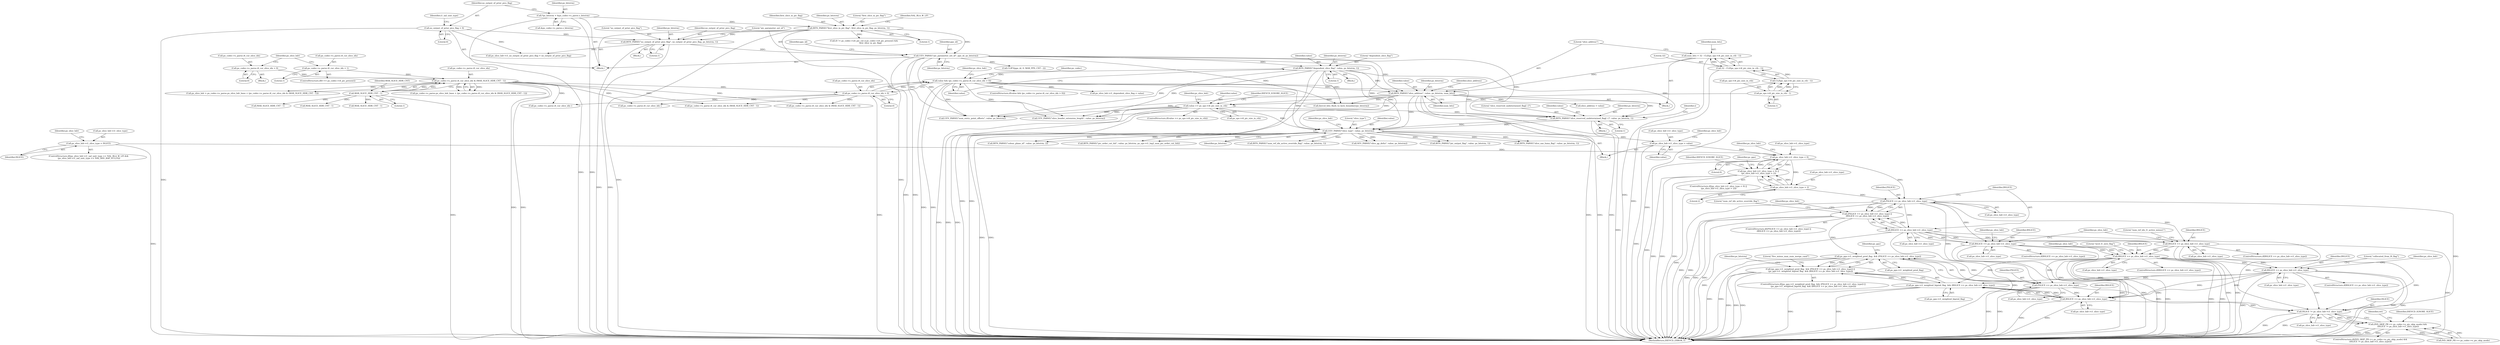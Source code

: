digraph "0_Android_a1424724a00d62ac5efa0e27953eed66850d662f@pointer" {
"1000620" [label="(Call,ps_slice_hdr->i1_slice_type < 0)"];
"1000613" [label="(Call,ps_slice_hdr->i1_slice_type = ISLICE)"];
"1000596" [label="(Call,ps_slice_hdr->i1_slice_type = value)"];
"1000592" [label="(Call,UEV_PARSE(\"slice_type\", value, ps_bitstrm))"];
"1000587" [label="(Call,BITS_PARSE(\"slice_reserved_undetermined_flag[ i ]\", value, ps_bitstrm, 1))"];
"1000537" [label="(Call,value >= ps_sps->i4_pic_size_in_ctb)"];
"1000528" [label="(Call,BITS_PARSE(\"slice_address\", value, ps_bitstrm, num_bits))"];
"1000428" [label="(Call,value && (ps_codec->s_parse.i4_cur_slice_idx > 0))"];
"1000422" [label="(Call,BITS_PARSE(\"dependent_slice_flag\", value, ps_bitstrm, 1))"];
"1000209" [label="(Call,UEV_PARSE(\"pic_parameter_set_id\", pps_id, ps_bitstrm))"];
"1000204" [label="(Call,BITS_PARSE(\"no_output_of_prior_pics_flag\", no_output_of_prior_pics_flag, ps_bitstrm, 1))"];
"1000159" [label="(Call,no_output_of_prior_pics_flag = 0)"];
"1000190" [label="(Call,BITS_PARSE(\"first_slice_in_pic_flag\", first_slice_in_pic_flag, ps_bitstrm, 1))"];
"1000147" [label="(Call,*ps_bitstrm = &ps_codec->s_parse.s_bitstrm)"];
"1000430" [label="(Call,ps_codec->s_parse.i4_cur_slice_idx > 0)"];
"1000405" [label="(Call,ps_codec->s_parse.i4_cur_slice_idx & (MAX_SLICE_HDR_CNT - 1))"];
"1000375" [label="(Call,ps_codec->s_parse.i4_cur_slice_idx = 0)"];
"1000390" [label="(Call,ps_codec->s_parse.i4_cur_slice_idx = 1)"];
"1000411" [label="(Call,MAX_SLICE_HDR_CNT - 1)"];
"1000518" [label="(Call,num_bits = 32 - CLZ(ps_sps->i4_pic_size_in_ctb - 1))"];
"1000520" [label="(Call,32 - CLZ(ps_sps->i4_pic_size_in_ctb - 1))"];
"1000522" [label="(Call,CLZ(ps_sps->i4_pic_size_in_ctb - 1))"];
"1000523" [label="(Call,ps_sps->i4_pic_size_in_ctb - 1)"];
"1000619" [label="(Call,(ps_slice_hdr->i1_slice_type < 0) ||\n (ps_slice_hdr->i1_slice_type > 2))"];
"1000625" [label="(Call,ps_slice_hdr->i1_slice_type > 2)"];
"1001158" [label="(Call,PSLICE == ps_slice_hdr->i1_slice_type)"];
"1001157" [label="(Call,(PSLICE == ps_slice_hdr->i1_slice_type) ||\n (BSLICE == ps_slice_hdr->i1_slice_type))"];
"1001409" [label="(Call,ps_pps->i1_weighted_pred_flag  && (PSLICE == ps_slice_hdr->i1_slice_type))"];
"1001408" [label="(Call,(ps_pps->i1_weighted_pred_flag  && (PSLICE == ps_slice_hdr->i1_slice_type)) ||\n (ps_pps->i1_weighted_bipred_flag  && (BSLICE == ps_slice_hdr->i1_slice_type)))"];
"1001163" [label="(Call,BSLICE == ps_slice_hdr->i1_slice_type)"];
"1001196" [label="(Call,BSLICE == ps_slice_hdr->i1_slice_type)"];
"1001296" [label="(Call,BSLICE == ps_slice_hdr->i1_slice_type)"];
"1001348" [label="(Call,BSLICE == ps_slice_hdr->i1_slice_type)"];
"1001413" [label="(Call,PSLICE == ps_slice_hdr->i1_slice_type)"];
"1001422" [label="(Call,BSLICE == ps_slice_hdr->i1_slice_type)"];
"1001418" [label="(Call,ps_pps->i1_weighted_bipred_flag  && (BSLICE == ps_slice_hdr->i1_slice_type))"];
"1002596" [label="(Call,ISLICE != ps_slice_hdr->i1_slice_type)"];
"1002590" [label="(Call,(IVD_SKIP_PB == ps_codec->e_pic_skip_mode) &&\n (ISLICE != ps_slice_hdr->i1_slice_type))"];
"1001223" [label="(Call,BSLICE == ps_slice_hdr->i1_slice_type)"];
"1000533" [label="(Call,slice_address = value)"];
"1000192" [label="(Identifier,first_slice_in_pic_flag)"];
"1001197" [label="(Identifier,BSLICE)"];
"1000629" [label="(Literal,2)"];
"1000194" [label="(Literal,1)"];
"1000412" [label="(Identifier,MAX_SLICE_HDR_CNT)"];
"1001164" [label="(Identifier,BSLICE)"];
"1000539" [label="(Call,ps_sps->i4_pic_size_in_ctb)"];
"1001413" [label="(Call,PSLICE == ps_slice_hdr->i1_slice_type)"];
"1000595" [label="(Identifier,ps_bitstrm)"];
"1001355" [label="(Literal,\"collocated_from_l0_flag\")"];
"1000381" [label="(Literal,0)"];
"1001368" [label="(Identifier,ps_slice_hdr)"];
"1001231" [label="(Identifier,ps_slice_hdr)"];
"1000406" [label="(Call,ps_codec->s_parse.i4_cur_slice_idx)"];
"1000436" [label="(Literal,0)"];
"1000620" [label="(Call,ps_slice_hdr->i1_slice_type < 0)"];
"1001314" [label="(Identifier,ps_slice_hdr)"];
"1001298" [label="(Call,ps_slice_hdr->i1_slice_type)"];
"1000413" [label="(Literal,1)"];
"1000208" [label="(Literal,1)"];
"1001420" [label="(Identifier,ps_pps)"];
"1000596" [label="(Call,ps_slice_hdr->i1_slice_type = value)"];
"1000530" [label="(Identifier,value)"];
"1001408" [label="(Call,(ps_pps->i1_weighted_pred_flag  && (PSLICE == ps_slice_hdr->i1_slice_type)) ||\n (ps_pps->i1_weighted_bipred_flag  && (BSLICE == ps_slice_hdr->i1_slice_type)))"];
"1000462" [label="(Identifier,ps_slice_hdr)"];
"1000161" [label="(Literal,0)"];
"1001196" [label="(Call,BSLICE == ps_slice_hdr->i1_slice_type)"];
"1001156" [label="(ControlStructure,if((PSLICE == ps_slice_hdr->i1_slice_type) ||\n (BSLICE == ps_slice_hdr->i1_slice_type)))"];
"1002589" [label="(ControlStructure,if((IVD_SKIP_PB == ps_codec->e_pic_skip_mode) &&\n (ISLICE != ps_slice_hdr->i1_slice_type)))"];
"1001771" [label="(Call,ps_codec->s_parse.i4_cur_slice_idx--)"];
"1000148" [label="(Identifier,ps_bitstrm)"];
"1001303" [label="(Literal,\"mvd_l1_zero_flag\")"];
"1002507" [label="(Call,ps_codec->s_parse.i4_cur_slice_idx & (MAX_SLICE_HDR_CNT - 1))"];
"1000625" [label="(Call,ps_slice_hdr->i1_slice_type > 2)"];
"1000391" [label="(Call,ps_codec->s_parse.i4_cur_slice_idx)"];
"1001348" [label="(Call,BSLICE == ps_slice_hdr->i1_slice_type)"];
"1001347" [label="(ControlStructure,if(BSLICE == ps_slice_hdr->i1_slice_type))"];
"1000430" [label="(Call,ps_codec->s_parse.i4_cur_slice_idx > 0)"];
"1000424" [label="(Identifier,value)"];
"1000397" [label="(Call,ps_slice_hdr = ps_codec->s_parse.ps_slice_hdr_base + (ps_codec->s_parse.i4_cur_slice_idx & (MAX_SLICE_HDR_CNT - 1)))"];
"1001169" [label="(Call,BITS_PARSE(\"num_ref_idx_active_override_flag\", value, ps_bitstrm, 1))"];
"1002016" [label="(Call,ihevcd_bits_flush_to_byte_boundary(ps_bitstrm))"];
"1000212" [label="(Identifier,ps_bitstrm)"];
"1002605" [label="(Identifier,ret)"];
"1001165" [label="(Call,ps_slice_hdr->i1_slice_type)"];
"1000516" [label="(Block,)"];
"1000190" [label="(Call,BITS_PARSE(\"first_slice_in_pic_flag\", first_slice_in_pic_flag, ps_bitstrm, 1))"];
"1000384" [label="(ControlStructure,if(0 == ps_codec->i4_pic_present))"];
"1000440" [label="(Call,ps_codec->s_parse.i4_cur_slice_idx & (MAX_SLICE_HDR_CNT - 1))"];
"1001295" [label="(ControlStructure,if(BSLICE == ps_slice_hdr->i1_slice_type))"];
"1001410" [label="(Call,ps_pps->i1_weighted_pred_flag)"];
"1002606" [label="(MethodReturn,IHEVCD_ERROR_T)"];
"1001423" [label="(Identifier,BSLICE)"];
"1001429" [label="(Identifier,ps_bitstrm)"];
"1002598" [label="(Call,ps_slice_hdr->i1_slice_type)"];
"1000427" [label="(ControlStructure,if(value && (ps_codec->s_parse.i4_cur_slice_idx > 0)))"];
"1000614" [label="(Call,ps_slice_hdr->i1_slice_type)"];
"1000522" [label="(Call,CLZ(ps_sps->i4_pic_size_in_ctb - 1))"];
"1002596" [label="(Call,ISLICE != ps_slice_hdr->i1_slice_type)"];
"1000585" [label="(Identifier,i)"];
"1001454" [label="(Call,SEV_PARSE(\"slice_qp_delta\", value, ps_bitstrm))"];
"1001990" [label="(Call,UEV_PARSE(\"slice_header_extension_length\", value, ps_bitstrm))"];
"1000598" [label="(Identifier,ps_slice_hdr)"];
"1000518" [label="(Call,num_bits = 32 - CLZ(ps_sps->i4_pic_size_in_ctb - 1))"];
"1000536" [label="(ControlStructure,if(value >= ps_sps->i4_pic_size_in_ctb))"];
"1001225" [label="(Call,ps_slice_hdr->i1_slice_type)"];
"1000519" [label="(Identifier,num_bits)"];
"1000597" [label="(Call,ps_slice_hdr->i1_slice_type)"];
"1000446" [label="(Call,MAX_SLICE_HDR_CNT - 1)"];
"1000520" [label="(Call,32 - CLZ(ps_sps->i4_pic_size_in_ctb - 1))"];
"1000375" [label="(Call,ps_codec->s_parse.i4_cur_slice_idx = 0)"];
"1001296" [label="(Call,BSLICE == ps_slice_hdr->i1_slice_type)"];
"1000624" [label="(Literal,0)"];
"1000390" [label="(Call,ps_codec->s_parse.i4_cur_slice_idx = 1)"];
"1000587" [label="(Call,BITS_PARSE(\"slice_reserved_undetermined_flag[ i ]\", value, ps_bitstrm, 1))"];
"1000206" [label="(Identifier,no_output_of_prior_pics_flag)"];
"1000552" [label="(Identifier,ps_slice_hdr)"];
"1000396" [label="(Literal,1)"];
"1001418" [label="(Call,ps_pps->i1_weighted_bipred_flag  && (BSLICE == ps_slice_hdr->i1_slice_type))"];
"1001419" [label="(Call,ps_pps->i1_weighted_bipred_flag)"];
"1000588" [label="(Literal,\"slice_reserved_undetermined_flag[ i ]\")"];
"1000460" [label="(Call,ps_slice_hdr->i1_dependent_slice_flag = value)"];
"1000613" [label="(Call,ps_slice_hdr->i1_slice_type = ISLICE)"];
"1000622" [label="(Identifier,ps_slice_hdr)"];
"1000589" [label="(Identifier,value)"];
"1000215" [label="(Call,CLIP3(pps_id, 0, MAX_PPS_CNT - 2))"];
"1000501" [label="(Call,ps_slice_hdr->i1_no_output_of_prior_pics_flag = no_output_of_prior_pics_flag)"];
"1001414" [label="(Identifier,PSLICE)"];
"1000210" [label="(Literal,\"pic_parameter_set_id\")"];
"1001407" [label="(ControlStructure,if((ps_pps->i1_weighted_pred_flag  && (PSLICE == ps_slice_hdr->i1_slice_type)) ||\n (ps_pps->i1_weighted_bipred_flag  && (BSLICE == ps_slice_hdr->i1_slice_type))))"];
"1000600" [label="(Identifier,value)"];
"1000617" [label="(Identifier,ISLICE)"];
"1001422" [label="(Call,BSLICE == ps_slice_hdr->i1_slice_type)"];
"1000431" [label="(Call,ps_codec->s_parse.i4_cur_slice_idx)"];
"1000425" [label="(Identifier,ps_bitstrm)"];
"1000426" [label="(Literal,1)"];
"1001170" [label="(Literal,\"num_ref_idx_active_override_flag\")"];
"1000205" [label="(Literal,\"no_output_of_prior_pics_flag\")"];
"1000637" [label="(Call,BITS_PARSE(\"pic_output_flag\", value, ps_bitstrm, 1))"];
"1000593" [label="(Literal,\"slice_type\")"];
"1000193" [label="(Identifier,ps_bitstrm)"];
"1000591" [label="(Literal,1)"];
"1001224" [label="(Identifier,BSLICE)"];
"1000532" [label="(Identifier,num_bits)"];
"1000537" [label="(Call,value >= ps_sps->i4_pic_size_in_ctb)"];
"1000147" [label="(Call,*ps_bitstrm = &ps_codec->s_parse.s_bitstrm)"];
"1001409" [label="(Call,ps_pps->i1_weighted_pred_flag  && (PSLICE == ps_slice_hdr->i1_slice_type))"];
"1000529" [label="(Literal,\"slice_address\")"];
"1000149" [label="(Call,&ps_codec->s_parse.s_bitstrm)"];
"1000619" [label="(Call,(ps_slice_hdr->i1_slice_type < 0) ||\n (ps_slice_hdr->i1_slice_type > 2))"];
"1001350" [label="(Call,ps_slice_hdr->i1_slice_type)"];
"1000429" [label="(Identifier,value)"];
"1001158" [label="(Call,PSLICE == ps_slice_hdr->i1_slice_type)"];
"1000191" [label="(Literal,\"first_slice_in_pic_flag\")"];
"1000428" [label="(Call,value && (ps_codec->s_parse.i4_cur_slice_idx > 0))"];
"1000421" [label="(Block,)"];
"1001106" [label="(Call,BITS_PARSE(\"slice_sao_luma_flag\", value, ps_bitstrm, 1))"];
"1000405" [label="(Call,ps_codec->s_parse.i4_cur_slice_idx & (MAX_SLICE_HDR_CNT - 1))"];
"1001446" [label="(Identifier,ps_slice_hdr)"];
"1001198" [label="(Call,ps_slice_hdr->i1_slice_type)"];
"1001157" [label="(Call,(PSLICE == ps_slice_hdr->i1_slice_type) ||\n (BSLICE == ps_slice_hdr->i1_slice_type))"];
"1000659" [label="(Call,BITS_PARSE(\"colour_plane_id\", value, ps_bitstrm, 2))"];
"1001297" [label="(Identifier,BSLICE)"];
"1000538" [label="(Identifier,value)"];
"1000601" [label="(ControlStructure,if((ps_slice_hdr->i1_nal_unit_type >= NAL_BLA_W_LP) &&\n (ps_slice_hdr->i1_nal_unit_type <= NAL_RSV_RAP_VCL23)))"];
"1000523" [label="(Call,ps_sps->i4_pic_size_in_ctb - 1)"];
"1000159" [label="(Call,no_output_of_prior_pics_flag = 0)"];
"1000631" [label="(Identifier,IHEVCD_IGNORE_SLICE)"];
"1000376" [label="(Call,ps_codec->s_parse.i4_cur_slice_idx)"];
"1000627" [label="(Identifier,ps_slice_hdr)"];
"1001883" [label="(Call,UEV_PARSE(\"num_entry_point_offsets\", value, ps_bitstrm))"];
"1000439" [label="(Identifier,ps_codec)"];
"1002590" [label="(Call,(IVD_SKIP_PB == ps_codec->e_pic_skip_mode) &&\n (ISLICE != ps_slice_hdr->i1_slice_type))"];
"1000132" [label="(Block,)"];
"1001160" [label="(Call,ps_slice_hdr->i1_slice_type)"];
"1000586" [label="(Block,)"];
"1001808" [label="(Call,MAX_SLICE_HDR_CNT - 1)"];
"1001163" [label="(Call,BSLICE == ps_slice_hdr->i1_slice_type)"];
"1001222" [label="(ControlStructure,if(BSLICE == ps_slice_hdr->i1_slice_type))"];
"1000592" [label="(Call,UEV_PARSE(\"slice_type\", value, ps_bitstrm))"];
"1000198" [label="(Identifier,NAL_BLA_W_LP)"];
"1000209" [label="(Call,UEV_PARSE(\"pic_parameter_set_id\", pps_id, ps_bitstrm))"];
"1001415" [label="(Call,ps_slice_hdr->i1_slice_type)"];
"1002597" [label="(Identifier,ISLICE)"];
"1000605" [label="(Identifier,ps_slice_hdr)"];
"1002513" [label="(Call,MAX_SLICE_HDR_CNT - 1)"];
"1000543" [label="(Identifier,IHEVCD_IGNORE_SLICE)"];
"1000554" [label="(Block,)"];
"1000422" [label="(Call,BITS_PARSE(\"dependent_slice_flag\", value, ps_bitstrm, 1))"];
"1000682" [label="(Call,BITS_PARSE(\"pic_order_cnt_lsb\", value, ps_bitstrm, ps_sps->i1_log2_max_pic_order_cnt_lsb))"];
"1000211" [label="(Identifier,pps_id)"];
"1000398" [label="(Identifier,ps_slice_hdr)"];
"1000527" [label="(Literal,1)"];
"1001434" [label="(Literal,\"five_minus_max_num_merge_cand\")"];
"1001223" [label="(Call,BSLICE == ps_slice_hdr->i1_slice_type)"];
"1001159" [label="(Identifier,PSLICE)"];
"1000621" [label="(Call,ps_slice_hdr->i1_slice_type)"];
"1000531" [label="(Identifier,ps_bitstrm)"];
"1000590" [label="(Identifier,ps_bitstrm)"];
"1001349" [label="(Identifier,BSLICE)"];
"1000411" [label="(Call,MAX_SLICE_HDR_CNT - 1)"];
"1000214" [label="(Identifier,pps_id)"];
"1001712" [label="(Call,ps_codec->s_parse.i4_cur_slice_idx--)"];
"1001195" [label="(ControlStructure,if(BSLICE == ps_slice_hdr->i1_slice_type))"];
"1000634" [label="(Identifier,ps_pps)"];
"1000284" [label="(Call,(0 != ps_codec->u4_pic_cnt || ps_codec->i4_pic_present) &&\n                    first_slice_in_pic_flag)"];
"1000521" [label="(Literal,32)"];
"1000399" [label="(Call,ps_codec->s_parse.ps_slice_hdr_base + (ps_codec->s_parse.i4_cur_slice_idx & (MAX_SLICE_HDR_CNT - 1)))"];
"1001203" [label="(Literal,\"num_ref_idx_l1_active_minus1\")"];
"1000524" [label="(Call,ps_sps->i4_pic_size_in_ctb)"];
"1002591" [label="(Call,IVD_SKIP_PB == ps_codec->e_pic_skip_mode)"];
"1000594" [label="(Identifier,value)"];
"1000164" [label="(Identifier,i1_nal_unit_type)"];
"1001424" [label="(Call,ps_slice_hdr->i1_slice_type)"];
"1000534" [label="(Identifier,slice_address)"];
"1000423" [label="(Literal,\"dependent_slice_flag\")"];
"1000618" [label="(ControlStructure,if((ps_slice_hdr->i1_slice_type < 0) ||\n (ps_slice_hdr->i1_slice_type > 2)))"];
"1000207" [label="(Identifier,ps_bitstrm)"];
"1000626" [label="(Call,ps_slice_hdr->i1_slice_type)"];
"1002603" [label="(Identifier,IHEVCD_IGNORE_SLICE)"];
"1000203" [label="(Block,)"];
"1000528" [label="(Call,BITS_PARSE(\"slice_address\", value, ps_bitstrm, num_bits))"];
"1000204" [label="(Call,BITS_PARSE(\"no_output_of_prior_pics_flag\", no_output_of_prior_pics_flag, ps_bitstrm, 1))"];
"1000160" [label="(Identifier,no_output_of_prior_pics_flag)"];
"1000374" [label="(Block,)"];
"1001238" [label="(Identifier,ps_slice_hdr)"];
"1000620" -> "1000619"  [label="AST: "];
"1000620" -> "1000624"  [label="CFG: "];
"1000621" -> "1000620"  [label="AST: "];
"1000624" -> "1000620"  [label="AST: "];
"1000627" -> "1000620"  [label="CFG: "];
"1000619" -> "1000620"  [label="CFG: "];
"1000620" -> "1002606"  [label="DDG: "];
"1000620" -> "1000619"  [label="DDG: "];
"1000620" -> "1000619"  [label="DDG: "];
"1000613" -> "1000620"  [label="DDG: "];
"1000596" -> "1000620"  [label="DDG: "];
"1000620" -> "1000625"  [label="DDG: "];
"1000620" -> "1001158"  [label="DDG: "];
"1000613" -> "1000601"  [label="AST: "];
"1000613" -> "1000617"  [label="CFG: "];
"1000614" -> "1000613"  [label="AST: "];
"1000617" -> "1000613"  [label="AST: "];
"1000622" -> "1000613"  [label="CFG: "];
"1000613" -> "1002606"  [label="DDG: "];
"1000596" -> "1000554"  [label="AST: "];
"1000596" -> "1000600"  [label="CFG: "];
"1000597" -> "1000596"  [label="AST: "];
"1000600" -> "1000596"  [label="AST: "];
"1000605" -> "1000596"  [label="CFG: "];
"1000596" -> "1002606"  [label="DDG: "];
"1000592" -> "1000596"  [label="DDG: "];
"1000592" -> "1000554"  [label="AST: "];
"1000592" -> "1000595"  [label="CFG: "];
"1000593" -> "1000592"  [label="AST: "];
"1000594" -> "1000592"  [label="AST: "];
"1000595" -> "1000592"  [label="AST: "];
"1000598" -> "1000592"  [label="CFG: "];
"1000592" -> "1002606"  [label="DDG: "];
"1000592" -> "1002606"  [label="DDG: "];
"1000587" -> "1000592"  [label="DDG: "];
"1000587" -> "1000592"  [label="DDG: "];
"1000537" -> "1000592"  [label="DDG: "];
"1000428" -> "1000592"  [label="DDG: "];
"1000528" -> "1000592"  [label="DDG: "];
"1000422" -> "1000592"  [label="DDG: "];
"1000209" -> "1000592"  [label="DDG: "];
"1000592" -> "1000637"  [label="DDG: "];
"1000592" -> "1000637"  [label="DDG: "];
"1000592" -> "1000659"  [label="DDG: "];
"1000592" -> "1000659"  [label="DDG: "];
"1000592" -> "1000682"  [label="DDG: "];
"1000592" -> "1000682"  [label="DDG: "];
"1000592" -> "1001106"  [label="DDG: "];
"1000592" -> "1001106"  [label="DDG: "];
"1000592" -> "1001169"  [label="DDG: "];
"1000592" -> "1001169"  [label="DDG: "];
"1000592" -> "1001454"  [label="DDG: "];
"1000592" -> "1001454"  [label="DDG: "];
"1000587" -> "1000586"  [label="AST: "];
"1000587" -> "1000591"  [label="CFG: "];
"1000588" -> "1000587"  [label="AST: "];
"1000589" -> "1000587"  [label="AST: "];
"1000590" -> "1000587"  [label="AST: "];
"1000591" -> "1000587"  [label="AST: "];
"1000585" -> "1000587"  [label="CFG: "];
"1000587" -> "1002606"  [label="DDG: "];
"1000537" -> "1000587"  [label="DDG: "];
"1000428" -> "1000587"  [label="DDG: "];
"1000528" -> "1000587"  [label="DDG: "];
"1000422" -> "1000587"  [label="DDG: "];
"1000209" -> "1000587"  [label="DDG: "];
"1000537" -> "1000536"  [label="AST: "];
"1000537" -> "1000539"  [label="CFG: "];
"1000538" -> "1000537"  [label="AST: "];
"1000539" -> "1000537"  [label="AST: "];
"1000543" -> "1000537"  [label="CFG: "];
"1000552" -> "1000537"  [label="CFG: "];
"1000537" -> "1002606"  [label="DDG: "];
"1000537" -> "1002606"  [label="DDG: "];
"1000537" -> "1002606"  [label="DDG: "];
"1000528" -> "1000537"  [label="DDG: "];
"1000523" -> "1000537"  [label="DDG: "];
"1000537" -> "1001883"  [label="DDG: "];
"1000537" -> "1001990"  [label="DDG: "];
"1000528" -> "1000516"  [label="AST: "];
"1000528" -> "1000532"  [label="CFG: "];
"1000529" -> "1000528"  [label="AST: "];
"1000530" -> "1000528"  [label="AST: "];
"1000531" -> "1000528"  [label="AST: "];
"1000532" -> "1000528"  [label="AST: "];
"1000534" -> "1000528"  [label="CFG: "];
"1000528" -> "1002606"  [label="DDG: "];
"1000528" -> "1002606"  [label="DDG: "];
"1000528" -> "1002606"  [label="DDG: "];
"1000428" -> "1000528"  [label="DDG: "];
"1000422" -> "1000528"  [label="DDG: "];
"1000209" -> "1000528"  [label="DDG: "];
"1000518" -> "1000528"  [label="DDG: "];
"1000528" -> "1000533"  [label="DDG: "];
"1000528" -> "1001883"  [label="DDG: "];
"1000528" -> "1001990"  [label="DDG: "];
"1000528" -> "1002016"  [label="DDG: "];
"1000428" -> "1000427"  [label="AST: "];
"1000428" -> "1000429"  [label="CFG: "];
"1000428" -> "1000430"  [label="CFG: "];
"1000429" -> "1000428"  [label="AST: "];
"1000430" -> "1000428"  [label="AST: "];
"1000439" -> "1000428"  [label="CFG: "];
"1000462" -> "1000428"  [label="CFG: "];
"1000428" -> "1002606"  [label="DDG: "];
"1000428" -> "1002606"  [label="DDG: "];
"1000422" -> "1000428"  [label="DDG: "];
"1000430" -> "1000428"  [label="DDG: "];
"1000430" -> "1000428"  [label="DDG: "];
"1000428" -> "1000460"  [label="DDG: "];
"1000428" -> "1001883"  [label="DDG: "];
"1000428" -> "1001990"  [label="DDG: "];
"1000422" -> "1000421"  [label="AST: "];
"1000422" -> "1000426"  [label="CFG: "];
"1000423" -> "1000422"  [label="AST: "];
"1000424" -> "1000422"  [label="AST: "];
"1000425" -> "1000422"  [label="AST: "];
"1000426" -> "1000422"  [label="AST: "];
"1000429" -> "1000422"  [label="CFG: "];
"1000422" -> "1002606"  [label="DDG: "];
"1000422" -> "1002606"  [label="DDG: "];
"1000209" -> "1000422"  [label="DDG: "];
"1000422" -> "1001883"  [label="DDG: "];
"1000422" -> "1001990"  [label="DDG: "];
"1000422" -> "1002016"  [label="DDG: "];
"1000209" -> "1000132"  [label="AST: "];
"1000209" -> "1000212"  [label="CFG: "];
"1000210" -> "1000209"  [label="AST: "];
"1000211" -> "1000209"  [label="AST: "];
"1000212" -> "1000209"  [label="AST: "];
"1000214" -> "1000209"  [label="CFG: "];
"1000209" -> "1002606"  [label="DDG: "];
"1000209" -> "1002606"  [label="DDG: "];
"1000204" -> "1000209"  [label="DDG: "];
"1000190" -> "1000209"  [label="DDG: "];
"1000209" -> "1000215"  [label="DDG: "];
"1000209" -> "1001883"  [label="DDG: "];
"1000209" -> "1001990"  [label="DDG: "];
"1000209" -> "1002016"  [label="DDG: "];
"1000204" -> "1000203"  [label="AST: "];
"1000204" -> "1000208"  [label="CFG: "];
"1000205" -> "1000204"  [label="AST: "];
"1000206" -> "1000204"  [label="AST: "];
"1000207" -> "1000204"  [label="AST: "];
"1000208" -> "1000204"  [label="AST: "];
"1000210" -> "1000204"  [label="CFG: "];
"1000204" -> "1002606"  [label="DDG: "];
"1000204" -> "1002606"  [label="DDG: "];
"1000159" -> "1000204"  [label="DDG: "];
"1000190" -> "1000204"  [label="DDG: "];
"1000204" -> "1000501"  [label="DDG: "];
"1000159" -> "1000132"  [label="AST: "];
"1000159" -> "1000161"  [label="CFG: "];
"1000160" -> "1000159"  [label="AST: "];
"1000161" -> "1000159"  [label="AST: "];
"1000164" -> "1000159"  [label="CFG: "];
"1000159" -> "1002606"  [label="DDG: "];
"1000159" -> "1000501"  [label="DDG: "];
"1000190" -> "1000132"  [label="AST: "];
"1000190" -> "1000194"  [label="CFG: "];
"1000191" -> "1000190"  [label="AST: "];
"1000192" -> "1000190"  [label="AST: "];
"1000193" -> "1000190"  [label="AST: "];
"1000194" -> "1000190"  [label="AST: "];
"1000198" -> "1000190"  [label="CFG: "];
"1000190" -> "1002606"  [label="DDG: "];
"1000190" -> "1002606"  [label="DDG: "];
"1000147" -> "1000190"  [label="DDG: "];
"1000190" -> "1000284"  [label="DDG: "];
"1000147" -> "1000132"  [label="AST: "];
"1000147" -> "1000149"  [label="CFG: "];
"1000148" -> "1000147"  [label="AST: "];
"1000149" -> "1000147"  [label="AST: "];
"1000160" -> "1000147"  [label="CFG: "];
"1000147" -> "1002606"  [label="DDG: "];
"1000147" -> "1002606"  [label="DDG: "];
"1000430" -> "1000436"  [label="CFG: "];
"1000431" -> "1000430"  [label="AST: "];
"1000436" -> "1000430"  [label="AST: "];
"1000430" -> "1002606"  [label="DDG: "];
"1000405" -> "1000430"  [label="DDG: "];
"1000430" -> "1000440"  [label="DDG: "];
"1000430" -> "1001712"  [label="DDG: "];
"1000430" -> "1001771"  [label="DDG: "];
"1000430" -> "1002507"  [label="DDG: "];
"1000405" -> "1000399"  [label="AST: "];
"1000405" -> "1000411"  [label="CFG: "];
"1000406" -> "1000405"  [label="AST: "];
"1000411" -> "1000405"  [label="AST: "];
"1000399" -> "1000405"  [label="CFG: "];
"1000405" -> "1002606"  [label="DDG: "];
"1000405" -> "1002606"  [label="DDG: "];
"1000405" -> "1000397"  [label="DDG: "];
"1000405" -> "1000397"  [label="DDG: "];
"1000405" -> "1000399"  [label="DDG: "];
"1000405" -> "1000399"  [label="DDG: "];
"1000375" -> "1000405"  [label="DDG: "];
"1000390" -> "1000405"  [label="DDG: "];
"1000411" -> "1000405"  [label="DDG: "];
"1000411" -> "1000405"  [label="DDG: "];
"1000405" -> "1000440"  [label="DDG: "];
"1000405" -> "1001712"  [label="DDG: "];
"1000405" -> "1001771"  [label="DDG: "];
"1000405" -> "1002507"  [label="DDG: "];
"1000375" -> "1000374"  [label="AST: "];
"1000375" -> "1000381"  [label="CFG: "];
"1000376" -> "1000375"  [label="AST: "];
"1000381" -> "1000375"  [label="AST: "];
"1000398" -> "1000375"  [label="CFG: "];
"1000390" -> "1000384"  [label="AST: "];
"1000390" -> "1000396"  [label="CFG: "];
"1000391" -> "1000390"  [label="AST: "];
"1000396" -> "1000390"  [label="AST: "];
"1000398" -> "1000390"  [label="CFG: "];
"1000411" -> "1000413"  [label="CFG: "];
"1000412" -> "1000411"  [label="AST: "];
"1000413" -> "1000411"  [label="AST: "];
"1000411" -> "1002606"  [label="DDG: "];
"1000411" -> "1000446"  [label="DDG: "];
"1000411" -> "1001808"  [label="DDG: "];
"1000411" -> "1002513"  [label="DDG: "];
"1000518" -> "1000516"  [label="AST: "];
"1000518" -> "1000520"  [label="CFG: "];
"1000519" -> "1000518"  [label="AST: "];
"1000520" -> "1000518"  [label="AST: "];
"1000529" -> "1000518"  [label="CFG: "];
"1000518" -> "1002606"  [label="DDG: "];
"1000520" -> "1000518"  [label="DDG: "];
"1000520" -> "1000518"  [label="DDG: "];
"1000520" -> "1000522"  [label="CFG: "];
"1000521" -> "1000520"  [label="AST: "];
"1000522" -> "1000520"  [label="AST: "];
"1000520" -> "1002606"  [label="DDG: "];
"1000522" -> "1000520"  [label="DDG: "];
"1000522" -> "1000523"  [label="CFG: "];
"1000523" -> "1000522"  [label="AST: "];
"1000522" -> "1002606"  [label="DDG: "];
"1000523" -> "1000522"  [label="DDG: "];
"1000523" -> "1000522"  [label="DDG: "];
"1000523" -> "1000527"  [label="CFG: "];
"1000524" -> "1000523"  [label="AST: "];
"1000527" -> "1000523"  [label="AST: "];
"1000619" -> "1000618"  [label="AST: "];
"1000619" -> "1000625"  [label="CFG: "];
"1000625" -> "1000619"  [label="AST: "];
"1000631" -> "1000619"  [label="CFG: "];
"1000634" -> "1000619"  [label="CFG: "];
"1000619" -> "1002606"  [label="DDG: "];
"1000619" -> "1002606"  [label="DDG: "];
"1000619" -> "1002606"  [label="DDG: "];
"1000625" -> "1000619"  [label="DDG: "];
"1000625" -> "1000619"  [label="DDG: "];
"1000625" -> "1000629"  [label="CFG: "];
"1000626" -> "1000625"  [label="AST: "];
"1000629" -> "1000625"  [label="AST: "];
"1000625" -> "1002606"  [label="DDG: "];
"1000625" -> "1001158"  [label="DDG: "];
"1001158" -> "1001157"  [label="AST: "];
"1001158" -> "1001160"  [label="CFG: "];
"1001159" -> "1001158"  [label="AST: "];
"1001160" -> "1001158"  [label="AST: "];
"1001164" -> "1001158"  [label="CFG: "];
"1001157" -> "1001158"  [label="CFG: "];
"1001158" -> "1002606"  [label="DDG: "];
"1001158" -> "1002606"  [label="DDG: "];
"1001158" -> "1001157"  [label="DDG: "];
"1001158" -> "1001157"  [label="DDG: "];
"1001158" -> "1001163"  [label="DDG: "];
"1001158" -> "1001196"  [label="DDG: "];
"1001158" -> "1001223"  [label="DDG: "];
"1001158" -> "1001413"  [label="DDG: "];
"1001158" -> "1002596"  [label="DDG: "];
"1001157" -> "1001156"  [label="AST: "];
"1001157" -> "1001163"  [label="CFG: "];
"1001163" -> "1001157"  [label="AST: "];
"1001170" -> "1001157"  [label="CFG: "];
"1001446" -> "1001157"  [label="CFG: "];
"1001157" -> "1002606"  [label="DDG: "];
"1001157" -> "1002606"  [label="DDG: "];
"1001157" -> "1002606"  [label="DDG: "];
"1001163" -> "1001157"  [label="DDG: "];
"1001163" -> "1001157"  [label="DDG: "];
"1001157" -> "1001409"  [label="DDG: "];
"1001409" -> "1001408"  [label="AST: "];
"1001409" -> "1001410"  [label="CFG: "];
"1001409" -> "1001413"  [label="CFG: "];
"1001410" -> "1001409"  [label="AST: "];
"1001413" -> "1001409"  [label="AST: "];
"1001420" -> "1001409"  [label="CFG: "];
"1001408" -> "1001409"  [label="CFG: "];
"1001409" -> "1002606"  [label="DDG: "];
"1001409" -> "1002606"  [label="DDG: "];
"1001409" -> "1001408"  [label="DDG: "];
"1001409" -> "1001408"  [label="DDG: "];
"1001413" -> "1001409"  [label="DDG: "];
"1001413" -> "1001409"  [label="DDG: "];
"1001408" -> "1001407"  [label="AST: "];
"1001408" -> "1001418"  [label="CFG: "];
"1001418" -> "1001408"  [label="AST: "];
"1001429" -> "1001408"  [label="CFG: "];
"1001434" -> "1001408"  [label="CFG: "];
"1001408" -> "1002606"  [label="DDG: "];
"1001408" -> "1002606"  [label="DDG: "];
"1001408" -> "1002606"  [label="DDG: "];
"1001418" -> "1001408"  [label="DDG: "];
"1001418" -> "1001408"  [label="DDG: "];
"1001163" -> "1001165"  [label="CFG: "];
"1001164" -> "1001163"  [label="AST: "];
"1001165" -> "1001163"  [label="AST: "];
"1001163" -> "1002606"  [label="DDG: "];
"1001163" -> "1002606"  [label="DDG: "];
"1001163" -> "1001196"  [label="DDG: "];
"1001163" -> "1001196"  [label="DDG: "];
"1001163" -> "1001223"  [label="DDG: "];
"1001163" -> "1001223"  [label="DDG: "];
"1001163" -> "1002596"  [label="DDG: "];
"1001196" -> "1001195"  [label="AST: "];
"1001196" -> "1001198"  [label="CFG: "];
"1001197" -> "1001196"  [label="AST: "];
"1001198" -> "1001196"  [label="AST: "];
"1001203" -> "1001196"  [label="CFG: "];
"1001238" -> "1001196"  [label="CFG: "];
"1001196" -> "1002606"  [label="DDG: "];
"1001196" -> "1002606"  [label="DDG: "];
"1001196" -> "1002606"  [label="DDG: "];
"1001196" -> "1001296"  [label="DDG: "];
"1001196" -> "1001296"  [label="DDG: "];
"1001296" -> "1001295"  [label="AST: "];
"1001296" -> "1001298"  [label="CFG: "];
"1001297" -> "1001296"  [label="AST: "];
"1001298" -> "1001296"  [label="AST: "];
"1001303" -> "1001296"  [label="CFG: "];
"1001314" -> "1001296"  [label="CFG: "];
"1001296" -> "1002606"  [label="DDG: "];
"1001296" -> "1002606"  [label="DDG: "];
"1001296" -> "1002606"  [label="DDG: "];
"1001223" -> "1001296"  [label="DDG: "];
"1001223" -> "1001296"  [label="DDG: "];
"1001296" -> "1001348"  [label="DDG: "];
"1001296" -> "1001348"  [label="DDG: "];
"1001296" -> "1001413"  [label="DDG: "];
"1001296" -> "1001418"  [label="DDG: "];
"1001296" -> "1001422"  [label="DDG: "];
"1001296" -> "1001422"  [label="DDG: "];
"1001296" -> "1002596"  [label="DDG: "];
"1001348" -> "1001347"  [label="AST: "];
"1001348" -> "1001350"  [label="CFG: "];
"1001349" -> "1001348"  [label="AST: "];
"1001350" -> "1001348"  [label="AST: "];
"1001355" -> "1001348"  [label="CFG: "];
"1001368" -> "1001348"  [label="CFG: "];
"1001348" -> "1002606"  [label="DDG: "];
"1001348" -> "1002606"  [label="DDG: "];
"1001348" -> "1002606"  [label="DDG: "];
"1001348" -> "1001413"  [label="DDG: "];
"1001348" -> "1001418"  [label="DDG: "];
"1001348" -> "1001422"  [label="DDG: "];
"1001348" -> "1001422"  [label="DDG: "];
"1001348" -> "1002596"  [label="DDG: "];
"1001413" -> "1001415"  [label="CFG: "];
"1001414" -> "1001413"  [label="AST: "];
"1001415" -> "1001413"  [label="AST: "];
"1001413" -> "1002606"  [label="DDG: "];
"1001413" -> "1002606"  [label="DDG: "];
"1001413" -> "1001422"  [label="DDG: "];
"1001413" -> "1002596"  [label="DDG: "];
"1001422" -> "1001418"  [label="AST: "];
"1001422" -> "1001424"  [label="CFG: "];
"1001423" -> "1001422"  [label="AST: "];
"1001424" -> "1001422"  [label="AST: "];
"1001418" -> "1001422"  [label="CFG: "];
"1001422" -> "1002606"  [label="DDG: "];
"1001422" -> "1002606"  [label="DDG: "];
"1001422" -> "1001418"  [label="DDG: "];
"1001422" -> "1001418"  [label="DDG: "];
"1001422" -> "1002596"  [label="DDG: "];
"1001418" -> "1001419"  [label="CFG: "];
"1001419" -> "1001418"  [label="AST: "];
"1001418" -> "1002606"  [label="DDG: "];
"1001418" -> "1002606"  [label="DDG: "];
"1002596" -> "1002590"  [label="AST: "];
"1002596" -> "1002598"  [label="CFG: "];
"1002597" -> "1002596"  [label="AST: "];
"1002598" -> "1002596"  [label="AST: "];
"1002590" -> "1002596"  [label="CFG: "];
"1002596" -> "1002606"  [label="DDG: "];
"1002596" -> "1002606"  [label="DDG: "];
"1002596" -> "1002590"  [label="DDG: "];
"1002596" -> "1002590"  [label="DDG: "];
"1002590" -> "1002589"  [label="AST: "];
"1002590" -> "1002591"  [label="CFG: "];
"1002591" -> "1002590"  [label="AST: "];
"1002603" -> "1002590"  [label="CFG: "];
"1002605" -> "1002590"  [label="CFG: "];
"1002590" -> "1002606"  [label="DDG: "];
"1002590" -> "1002606"  [label="DDG: "];
"1002590" -> "1002606"  [label="DDG: "];
"1002591" -> "1002590"  [label="DDG: "];
"1002591" -> "1002590"  [label="DDG: "];
"1001223" -> "1001222"  [label="AST: "];
"1001223" -> "1001225"  [label="CFG: "];
"1001224" -> "1001223"  [label="AST: "];
"1001225" -> "1001223"  [label="AST: "];
"1001231" -> "1001223"  [label="CFG: "];
"1001238" -> "1001223"  [label="CFG: "];
"1001223" -> "1002606"  [label="DDG: "];
"1001223" -> "1002606"  [label="DDG: "];
"1001223" -> "1002606"  [label="DDG: "];
}
